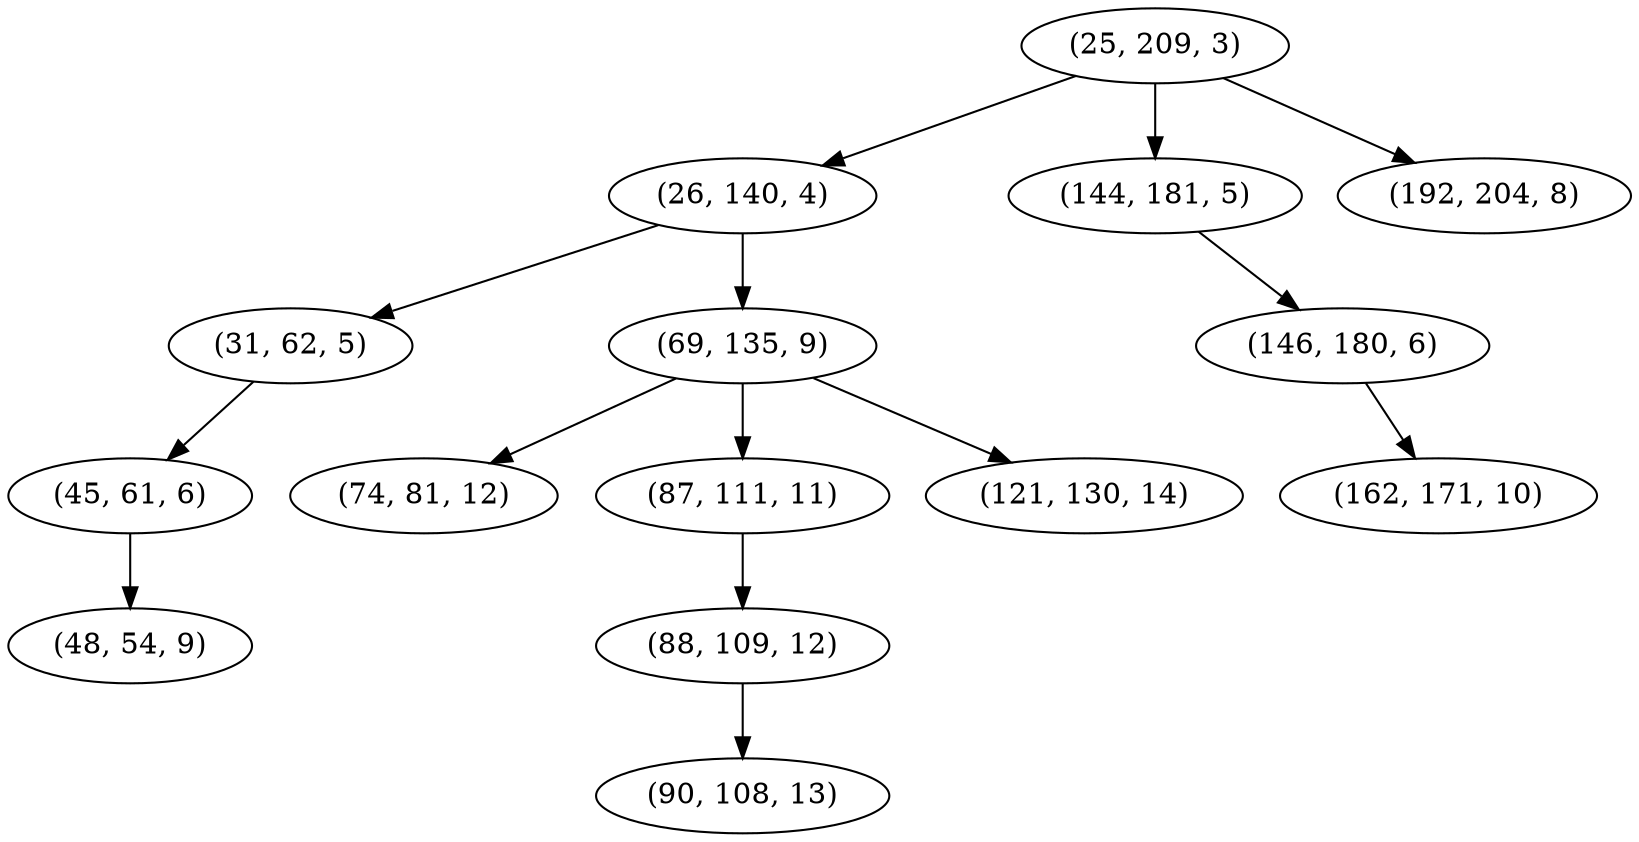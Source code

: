 digraph tree {
    "(25, 209, 3)";
    "(26, 140, 4)";
    "(31, 62, 5)";
    "(45, 61, 6)";
    "(48, 54, 9)";
    "(69, 135, 9)";
    "(74, 81, 12)";
    "(87, 111, 11)";
    "(88, 109, 12)";
    "(90, 108, 13)";
    "(121, 130, 14)";
    "(144, 181, 5)";
    "(146, 180, 6)";
    "(162, 171, 10)";
    "(192, 204, 8)";
    "(25, 209, 3)" -> "(26, 140, 4)";
    "(25, 209, 3)" -> "(144, 181, 5)";
    "(25, 209, 3)" -> "(192, 204, 8)";
    "(26, 140, 4)" -> "(31, 62, 5)";
    "(26, 140, 4)" -> "(69, 135, 9)";
    "(31, 62, 5)" -> "(45, 61, 6)";
    "(45, 61, 6)" -> "(48, 54, 9)";
    "(69, 135, 9)" -> "(74, 81, 12)";
    "(69, 135, 9)" -> "(87, 111, 11)";
    "(69, 135, 9)" -> "(121, 130, 14)";
    "(87, 111, 11)" -> "(88, 109, 12)";
    "(88, 109, 12)" -> "(90, 108, 13)";
    "(144, 181, 5)" -> "(146, 180, 6)";
    "(146, 180, 6)" -> "(162, 171, 10)";
}
